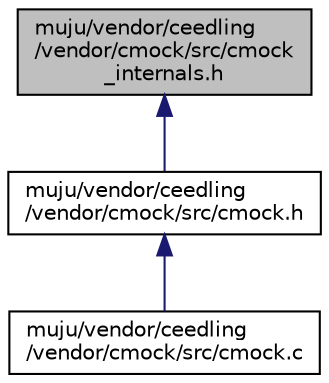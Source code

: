 digraph "muju/vendor/ceedling/vendor/cmock/src/cmock_internals.h"
{
  edge [fontname="Helvetica",fontsize="10",labelfontname="Helvetica",labelfontsize="10"];
  node [fontname="Helvetica",fontsize="10",shape=record];
  Node9 [label="muju/vendor/ceedling\l/vendor/cmock/src/cmock\l_internals.h",height=0.2,width=0.4,color="black", fillcolor="grey75", style="filled", fontcolor="black"];
  Node9 -> Node10 [dir="back",color="midnightblue",fontsize="10",style="solid"];
  Node10 [label="muju/vendor/ceedling\l/vendor/cmock/src/cmock.h",height=0.2,width=0.4,color="black", fillcolor="white", style="filled",URL="$cmock_8h.html"];
  Node10 -> Node11 [dir="back",color="midnightblue",fontsize="10",style="solid"];
  Node11 [label="muju/vendor/ceedling\l/vendor/cmock/src/cmock.c",height=0.2,width=0.4,color="black", fillcolor="white", style="filled",URL="$cmock_8c.html"];
}
